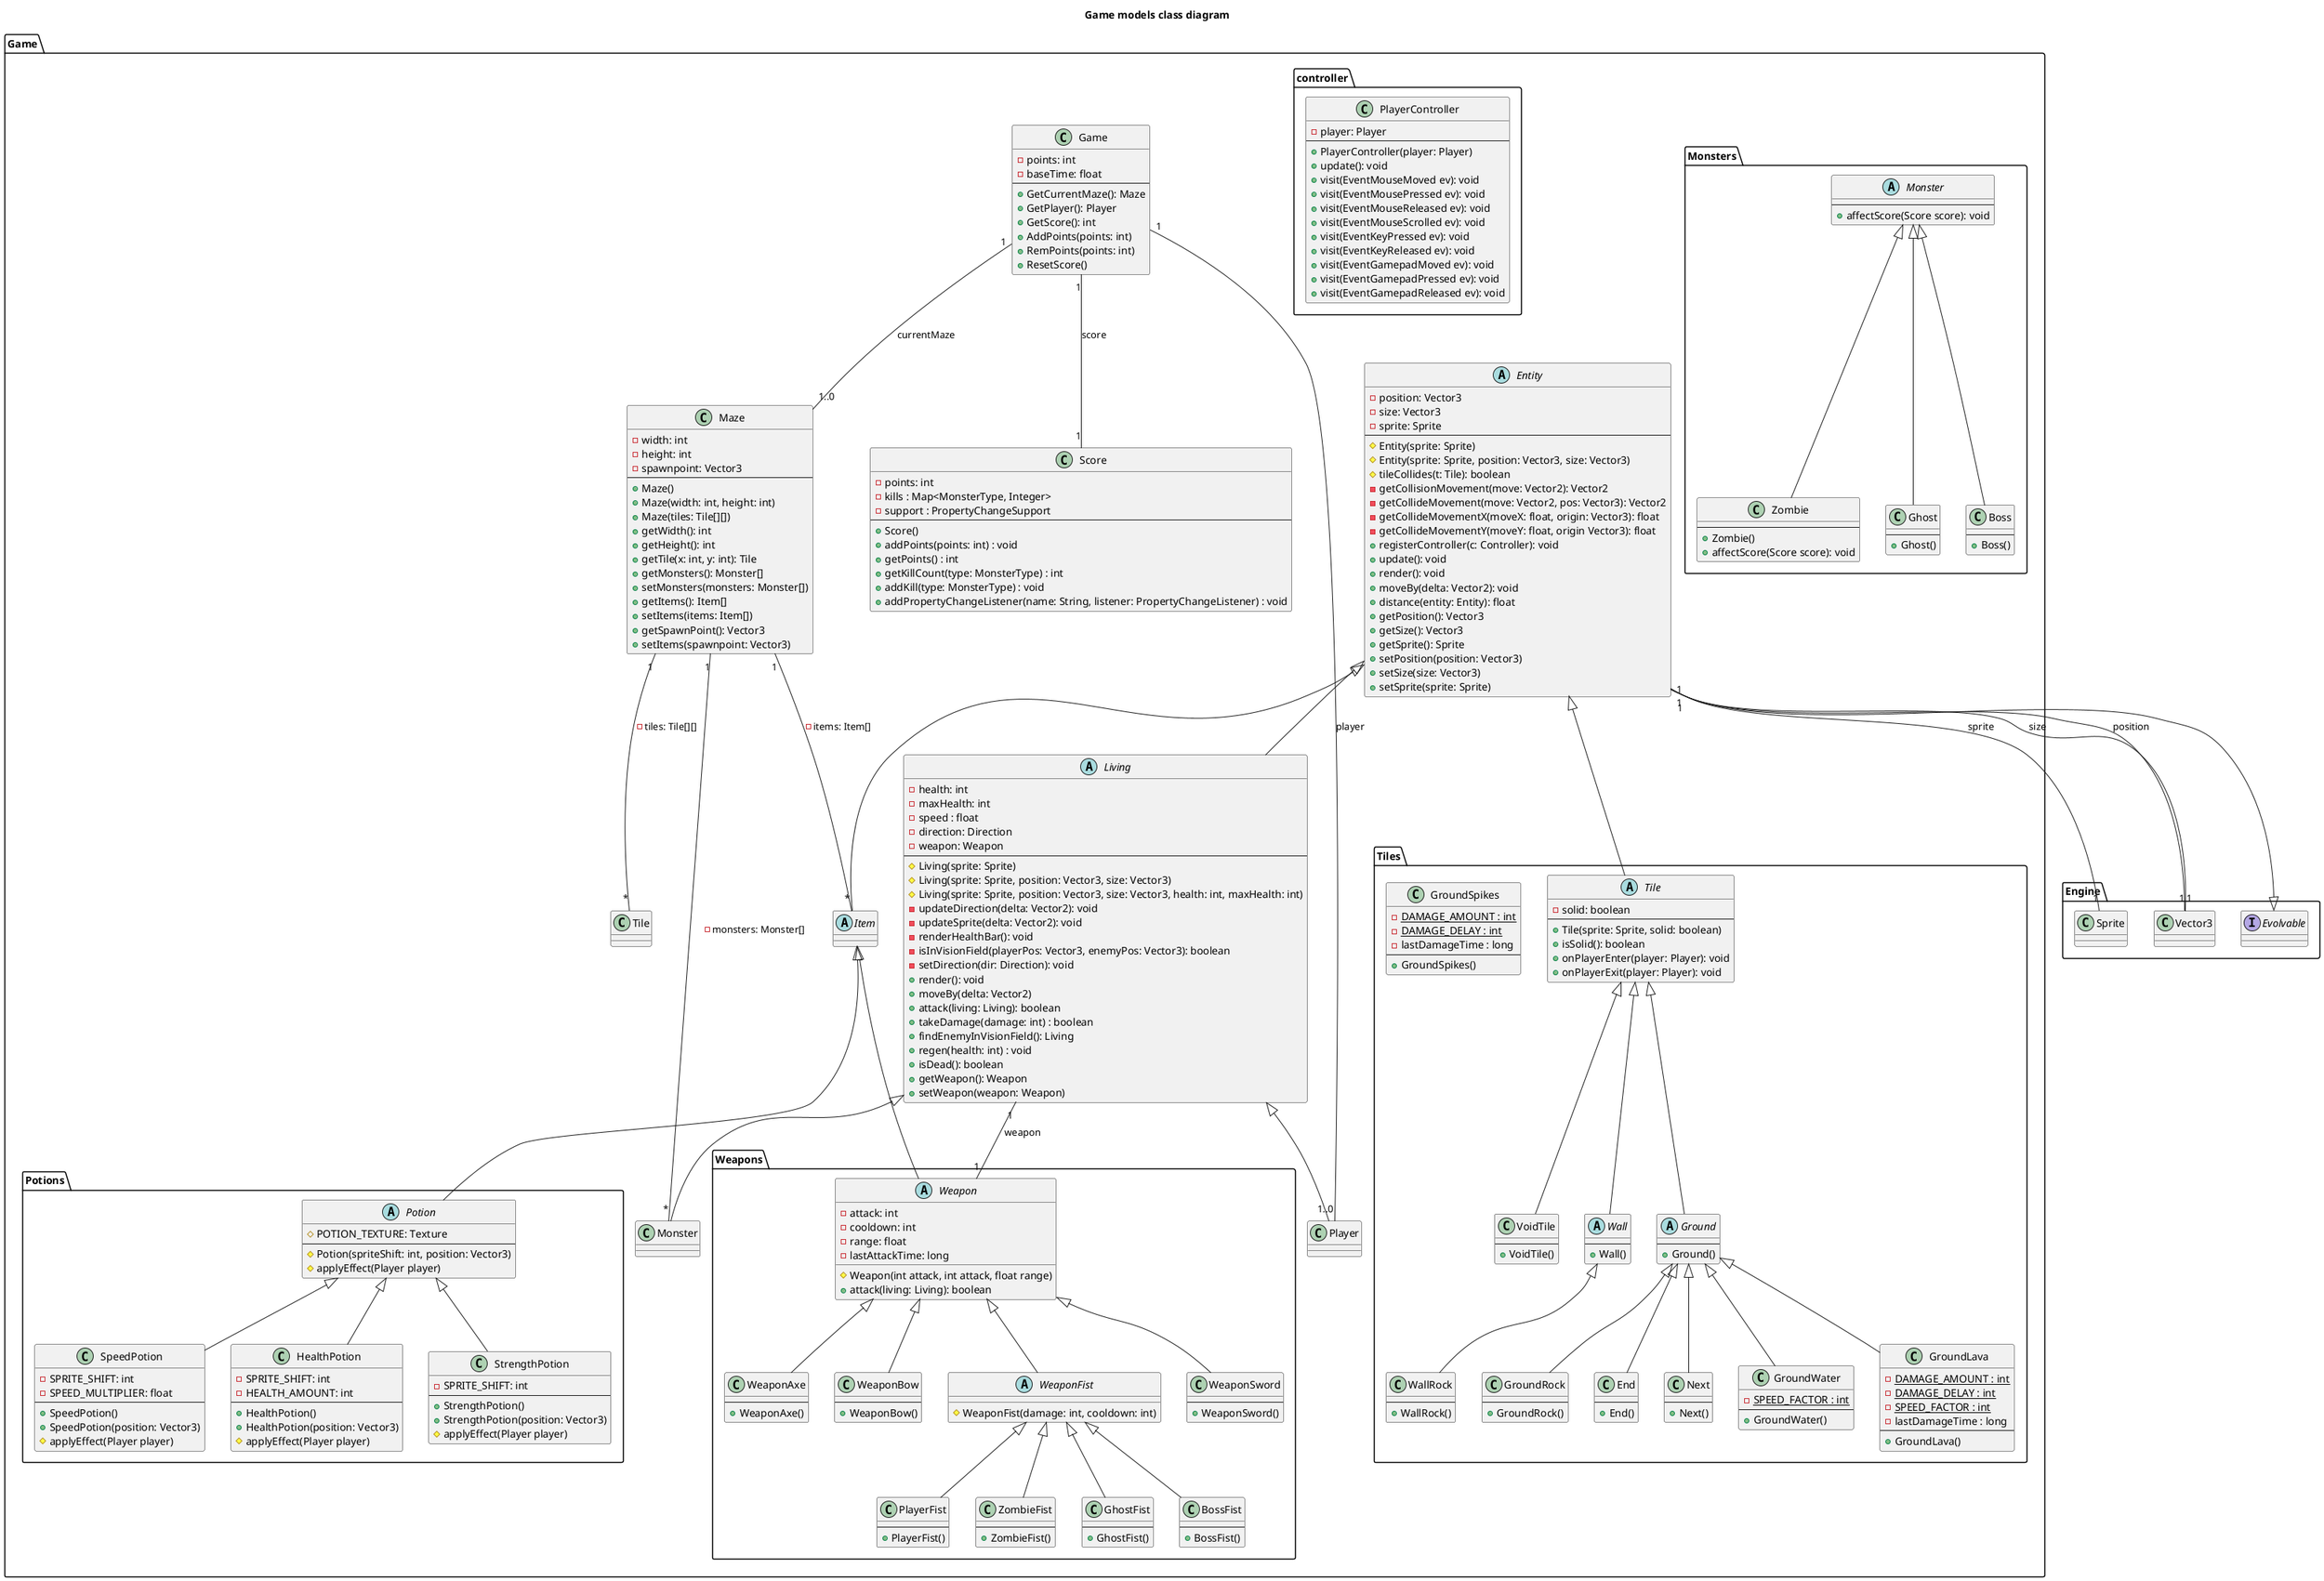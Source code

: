 @startuml Game models class diagram
title Game models class diagram

package Engine {
    interface Evolvable
    class Vector3
    class Sprite
}

package Game {
    class Game {
        - points: int
        - baseTime: float
        ---
        + GetCurrentMaze(): Maze
        + GetPlayer(): Player
        + GetScore(): int
        + AddPoints(points: int)
        + RemPoints(points: int)
        + ResetScore()
    }
    Game "1" -- "1..0" Maze : currentMaze
    Game "1" -- "1..0" Player : player
    Game "1" -- "1" Score : score

    class Score {
        - points: int
        - kills : Map<MonsterType, Integer>
        - support : PropertyChangeSupport
        ---
        + Score()
        + addPoints(points: int) : void
        + getPoints() : int
        + getKillCount(type: MonsterType) : int
        + addKill(type: MonsterType) : void
        + addPropertyChangeListener(name: String, listener: PropertyChangeListener) : void
    }
    class Maze {
        - width: int
        - height: int
        - spawnpoint: Vector3
        ---
        + Maze()
        + Maze(width: int, height: int)
        + Maze(tiles: Tile[][])
        + getWidth(): int
        + getHeight(): int
        + getTile(x: int, y: int): Tile
        + getMonsters(): Monster[]
        + setMonsters(monsters: Monster[])
        + getItems(): Item[]
        + setItems(items: Item[])
        + getSpawnPoint(): Vector3
        + setItems(spawnpoint: Vector3)
    }
    Maze "1" -- "*" Tile: - tiles: Tile[][]
    Maze "1" -- "*" Monster: - monsters: Monster[]
    Maze "1" -- "*" Item: - items: Item[]

    abstract Entity {
        - position: Vector3
        - size: Vector3
        - sprite: Sprite
        ---
        # Entity(sprite: Sprite)
        # Entity(sprite: Sprite, position: Vector3, size: Vector3)
        # tileCollides(t: Tile): boolean
        - getCollisionMovement(move: Vector2): Vector2
        - getCollideMovement(move: Vector2, pos: Vector3): Vector2
        - getCollideMovementX(moveX: float, origin: Vector3): float
        - getCollideMovementY(moveY: float, origin Vector3): float
        + registerController(c: Controller): void
        + update(): void
        + render(): void
        + moveBy(delta: Vector2): void
        + distance(entity: Entity): float
        + getPosition(): Vector3
        + getSize(): Vector3
        + getSprite(): Sprite
        + setPosition(position: Vector3)
        + setSize(size: Vector3)
        + setSprite(sprite: Sprite)
    }
    Evolvable <|-- Entity
    Entity "1" -- "1" Vector3 : position
    Entity "1" -- "1" Vector3 : size
    Entity "1" -- "1" Sprite : sprite
    Entity <|-- Item
    Entity <|-- Living

    abstract Item {

    }

    package Potions {
        abstract Potion {
            # POTION_TEXTURE: Texture
            ---
            # Potion(spriteShift: int, position: Vector3)
            # applyEffect(Player player)
        }
        Item <|-- Potion
        Potion <|-- HealthPotion
        Potion <|-- StrengthPotion
        Potion <|-- SpeedPotion

        class HealthPotion {
            - SPRITE_SHIFT: int
            - HEALTH_AMOUNT: int
            ---
            + HealthPotion()
            + HealthPotion(position: Vector3)
            # applyEffect(Player player)
        }

        class StrengthPotion {
            - SPRITE_SHIFT: int
            ---
            + StrengthPotion()
            + StrengthPotion(position: Vector3)
            # applyEffect(Player player)
        }

        class SpeedPotion {
            - SPRITE_SHIFT: int
            - SPEED_MULTIPLIER: float
            ---
            + SpeedPotion()
            + SpeedPotion(position: Vector3)
            # applyEffect(Player player)
        }
    }

    package Weapons {
        abstract Weapon {
            - attack: int
            - cooldown: int
            - range: float
            - lastAttackTime: long
            # Weapon(int attack, int attack, float range)
            + attack(living: Living): boolean
        }
        Item <|-- Weapon
        Weapon <|-- WeaponFist
        Weapon <|-- WeaponSword
        Weapon <|-- WeaponAxe
        Weapon <|-- WeaponBow

        abstract WeaponFist {
            # WeaponFist(damage: int, cooldown: int)
        }

        WeaponFist <|-- PlayerFist
        WeaponFist <|-- ZombieFist
        WeaponFist <|-- GhostFist
        WeaponFist <|-- BossFist

        class PlayerFist {
            ---
            + PlayerFist()
        }

        class ZombieFist {
            ---
            + ZombieFist()
        }

        class GhostFist {
            ---
            + GhostFist()
        }

        class BossFist {
            ---
            + BossFist()
        }

        class WeaponSword {
            ---
            + WeaponSword()
        }

        class WeaponAxe {
            ---
            + WeaponAxe()
        }

        class WeaponBow {
            ---
            + WeaponBow()
        }
    }

    abstract Living {
        - health: int
        - maxHealth: int 
        - speed : float
        - direction: Direction
        - weapon: Weapon
        ---
        # Living(sprite: Sprite)
        # Living(sprite: Sprite, position: Vector3, size: Vector3)
        # Living(sprite: Sprite, position: Vector3, size: Vector3, health: int, maxHealth: int)
        - updateDirection(delta: Vector2): void
        - updateSprite(delta: Vector2): void
        - renderHealthBar(): void
        - isInVisionField(playerPos: Vector3, enemyPos: Vector3): boolean
        - setDirection(dir: Direction): void
        + render(): void
        + moveBy(delta: Vector2)
        + attack(living: Living): boolean
        + takeDamage(damage: int) : boolean
        + findEnemyInVisionField(): Living
        + regen(health: int) : void
        + isDead(): boolean
        + getWeapon(): Weapon
        + setWeapon(weapon: Weapon)
    }
    Living "1" -- "1" Weapon : weapon
    Living <|-- Player
    Living <|-- Monster

    class Player {
        
    }

    package Monsters {
        abstract Monster {
            ---
            + affectScore(Score score): void
        }
        Monster <|-- Zombie
        Monster <|-- Ghost
        Monster <|-- Boss

        class Zombie {
            ---
            + Zombie()
            + affectScore(Score score): void
        }

        class Ghost {
            ---
            + Ghost()
        }

        class Boss {
            ---
            + Boss()
        }
    }

    package controller {
        class PlayerController {
            - player: Player
            ---
            + PlayerController(player: Player)
            + update(): void
            + visit(EventMouseMoved ev): void
            + visit(EventMousePressed ev): void
            + visit(EventMouseReleased ev): void
            + visit(EventMouseScrolled ev): void
            + visit(EventKeyPressed ev): void
            + visit(EventKeyReleased ev): void
            + visit(EventGamepadMoved ev): void
            + visit(EventGamepadPressed ev): void
            + visit(EventGamepadReleased ev): void
        }
    }

    package Tiles {
        abstract Tile {
            - solid: boolean
            ---
            + Tile(sprite: Sprite, solid: boolean)
            + isSolid(): boolean
            + onPlayerEnter(player: Player): void
            + onPlayerExit(player: Player): void
        }
        Entity <|-- Tile
        Tile <|-- Wall
        Tile <|-- Ground
        Tile <|-- VoidTile
        Wall <|-- WallRock
        Ground <|-- GroundWater
        Ground <|-- GroundLava
        Ground <|-- GroundRock
        Ground <|-- End
        Ground <|-- Next

        abstract Wall {
            ---
            + Wall()
        }

        abstract Ground {
            ---
            + Ground()
        }

        class GroundRock {
            ---
            + GroundRock()
        }

        class GroundWater {
            {static} - SPEED_FACTOR : int
            ---
            + GroundWater()
        }
        class GroundLava {
            {static} - DAMAGE_AMOUNT : int
            {static} - DAMAGE_DELAY : int 
            {static} - SPEED_FACTOR : int
            - lastDamageTime : long
            ---
            + GroundLava()
        }
        class GroundSpikes {
            {static} - DAMAGE_AMOUNT : int
            {static} - DAMAGE_DELAY : int 
            - lastDamageTime : long
            ---
            + GroundSpikes()
        }

        class WallRock {
            ---
            + WallRock()
        }
        class VoidTile {
            ---
            + VoidTile()
        }
        class End{
            ---
            + End()
        }
        class Next{
            ---
            + Next()
        }
    }
}

@enduml